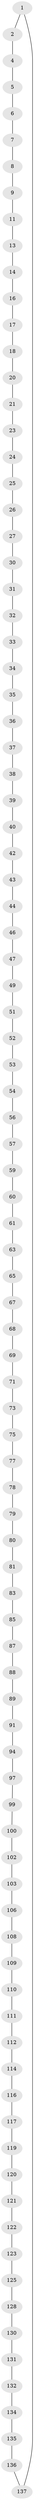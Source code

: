 // original degree distribution, {2: 1.0}
// Generated by graph-tools (version 1.1) at 2025/20/03/04/25 18:20:10]
// undirected, 95 vertices, 95 edges
graph export_dot {
graph [start="1"]
  node [color=gray90,style=filled];
  1;
  2 [super="+3"];
  4;
  5;
  6;
  7;
  8;
  9 [super="+10"];
  11 [super="+12"];
  13;
  14 [super="+15"];
  16;
  17;
  18 [super="+19"];
  20;
  21 [super="+22"];
  23;
  24;
  25;
  26;
  27 [super="+28"];
  30;
  31;
  32;
  33;
  34;
  35;
  36;
  37;
  38;
  39;
  40 [super="+41"];
  42;
  43;
  44 [super="+45"];
  46;
  47 [super="+48"];
  49 [super="+50"];
  51;
  52;
  53;
  54 [super="+55"];
  56;
  57 [super="+58"];
  59;
  60;
  61 [super="+62"];
  63 [super="+64"];
  65 [super="+66"];
  67;
  68;
  69 [super="+70"];
  71 [super="+72"];
  73 [super="+74"];
  75 [super="+76"];
  77;
  78;
  79;
  80;
  81 [super="+82"];
  83 [super="+84"];
  85 [super="+86"];
  87;
  88;
  89 [super="+90"];
  91 [super="+92"];
  94 [super="+95"];
  97 [super="+98"];
  99;
  100 [super="+101"];
  102;
  103 [super="+104"];
  106 [super="+107"];
  108;
  109;
  110;
  111;
  112 [super="+113"];
  114 [super="+115"];
  116;
  117 [super="+118"];
  119;
  120;
  121;
  122;
  123 [super="+124"];
  125 [super="+126"];
  128 [super="+129"];
  130;
  131;
  132 [super="+133"];
  134;
  135;
  136;
  137;
  1 -- 2;
  1 -- 137;
  2 -- 4;
  4 -- 5;
  5 -- 6;
  6 -- 7;
  7 -- 8;
  8 -- 9;
  9 -- 11;
  11 -- 13;
  13 -- 14;
  14 -- 16;
  16 -- 17;
  17 -- 18;
  18 -- 20;
  20 -- 21;
  21 -- 23;
  23 -- 24;
  24 -- 25;
  25 -- 26;
  26 -- 27;
  27 -- 30;
  30 -- 31;
  31 -- 32;
  32 -- 33;
  33 -- 34;
  34 -- 35;
  35 -- 36;
  36 -- 37;
  37 -- 38;
  38 -- 39;
  39 -- 40;
  40 -- 42;
  42 -- 43;
  43 -- 44;
  44 -- 46;
  46 -- 47;
  47 -- 49;
  49 -- 51;
  51 -- 52;
  52 -- 53;
  53 -- 54;
  54 -- 56;
  56 -- 57;
  57 -- 59;
  59 -- 60;
  60 -- 61;
  61 -- 63;
  63 -- 65;
  65 -- 67;
  67 -- 68;
  68 -- 69;
  69 -- 71;
  71 -- 73;
  73 -- 75;
  75 -- 77;
  77 -- 78;
  78 -- 79;
  79 -- 80;
  80 -- 81;
  81 -- 83;
  83 -- 85;
  85 -- 87;
  87 -- 88;
  88 -- 89;
  89 -- 91;
  91 -- 94;
  94 -- 97;
  97 -- 99;
  99 -- 100;
  100 -- 102;
  102 -- 103;
  103 -- 106;
  106 -- 108;
  108 -- 109;
  109 -- 110;
  110 -- 111;
  111 -- 112;
  112 -- 114;
  114 -- 116;
  116 -- 117;
  117 -- 119;
  119 -- 120;
  120 -- 121;
  121 -- 122;
  122 -- 123;
  123 -- 125;
  125 -- 128;
  128 -- 130;
  130 -- 131;
  131 -- 132;
  132 -- 134;
  134 -- 135;
  135 -- 136;
  136 -- 137;
}
